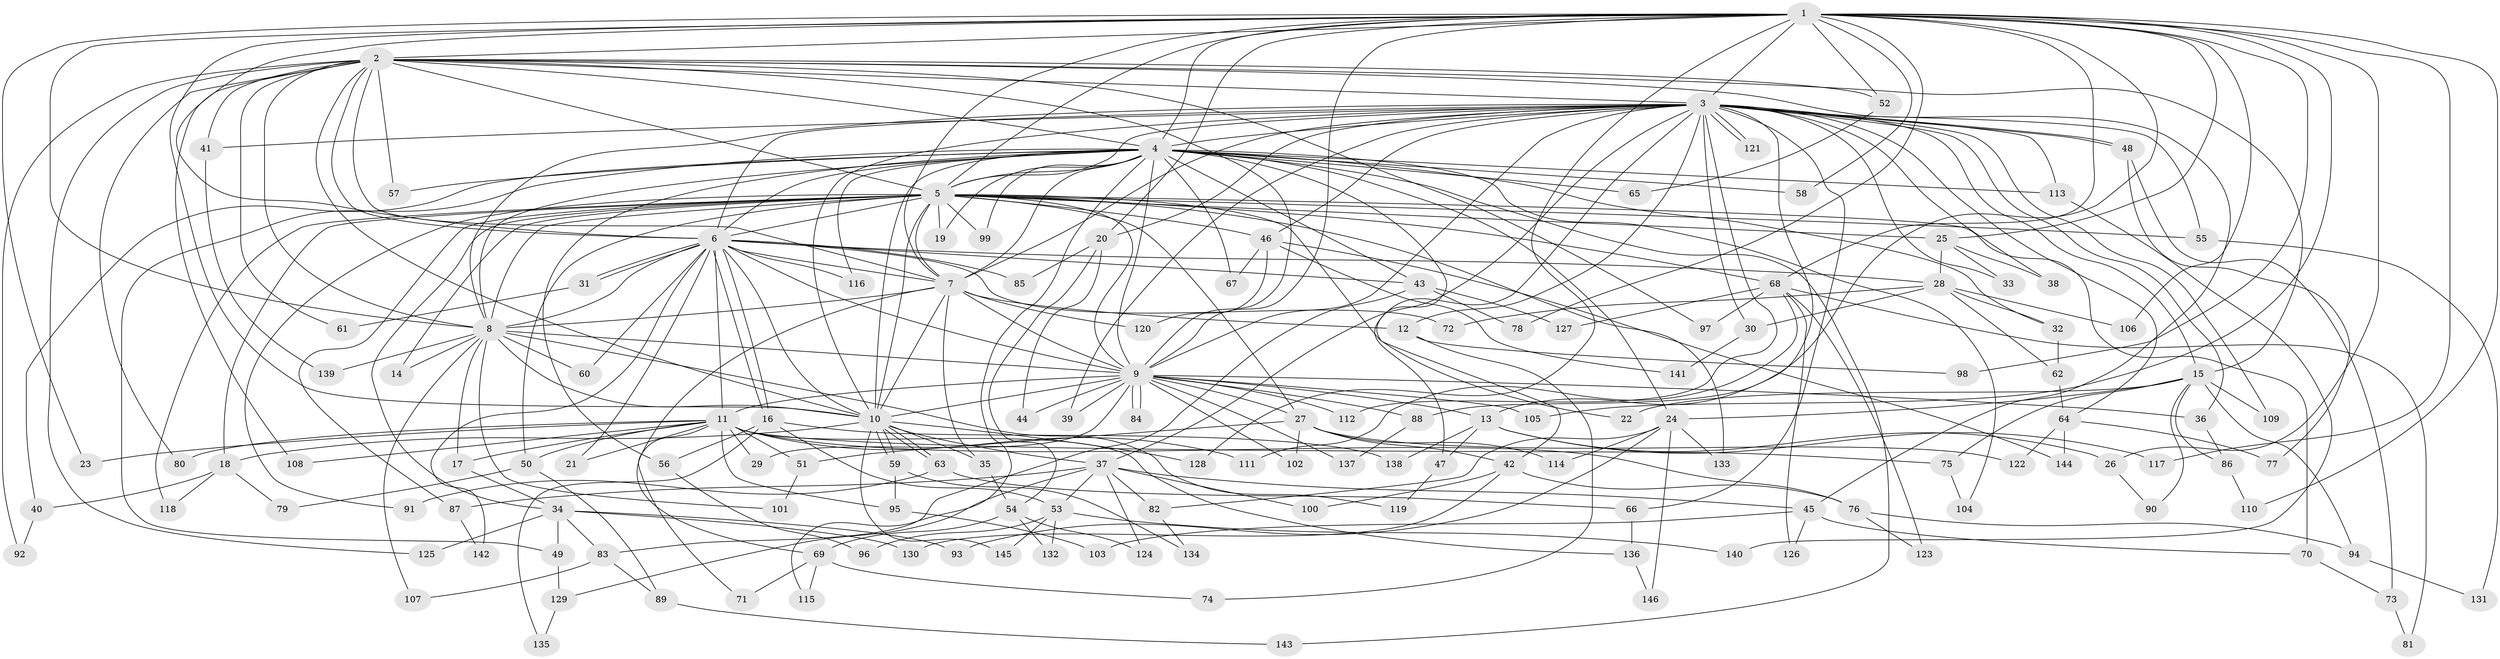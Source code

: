 // coarse degree distribution, {20: 0.0196078431372549, 26: 0.00980392156862745, 42: 0.00980392156862745, 23: 0.00980392156862745, 22: 0.00980392156862745, 11: 0.00980392156862745, 15: 0.00980392156862745, 16: 0.00980392156862745, 4: 0.0784313725490196, 6: 0.0392156862745098, 2: 0.46078431372549017, 5: 0.0392156862745098, 3: 0.21568627450980393, 7: 0.0392156862745098, 10: 0.00980392156862745, 8: 0.0196078431372549, 1: 0.00980392156862745}
// Generated by graph-tools (version 1.1) at 2025/17/03/04/25 18:17:42]
// undirected, 146 vertices, 317 edges
graph export_dot {
graph [start="1"]
  node [color=gray90,style=filled];
  1;
  2;
  3;
  4;
  5;
  6;
  7;
  8;
  9;
  10;
  11;
  12;
  13;
  14;
  15;
  16;
  17;
  18;
  19;
  20;
  21;
  22;
  23;
  24;
  25;
  26;
  27;
  28;
  29;
  30;
  31;
  32;
  33;
  34;
  35;
  36;
  37;
  38;
  39;
  40;
  41;
  42;
  43;
  44;
  45;
  46;
  47;
  48;
  49;
  50;
  51;
  52;
  53;
  54;
  55;
  56;
  57;
  58;
  59;
  60;
  61;
  62;
  63;
  64;
  65;
  66;
  67;
  68;
  69;
  70;
  71;
  72;
  73;
  74;
  75;
  76;
  77;
  78;
  79;
  80;
  81;
  82;
  83;
  84;
  85;
  86;
  87;
  88;
  89;
  90;
  91;
  92;
  93;
  94;
  95;
  96;
  97;
  98;
  99;
  100;
  101;
  102;
  103;
  104;
  105;
  106;
  107;
  108;
  109;
  110;
  111;
  112;
  113;
  114;
  115;
  116;
  117;
  118;
  119;
  120;
  121;
  122;
  123;
  124;
  125;
  126;
  127;
  128;
  129;
  130;
  131;
  132;
  133;
  134;
  135;
  136;
  137;
  138;
  139;
  140;
  141;
  142;
  143;
  144;
  145;
  146;
  1 -- 2;
  1 -- 3;
  1 -- 4;
  1 -- 5;
  1 -- 6;
  1 -- 7;
  1 -- 8;
  1 -- 9;
  1 -- 10;
  1 -- 20;
  1 -- 23;
  1 -- 25;
  1 -- 26;
  1 -- 52;
  1 -- 58;
  1 -- 68;
  1 -- 78;
  1 -- 88;
  1 -- 98;
  1 -- 105;
  1 -- 106;
  1 -- 110;
  1 -- 117;
  1 -- 128;
  2 -- 3;
  2 -- 4;
  2 -- 5;
  2 -- 6;
  2 -- 7;
  2 -- 8;
  2 -- 9;
  2 -- 10;
  2 -- 15;
  2 -- 41;
  2 -- 45;
  2 -- 52;
  2 -- 57;
  2 -- 61;
  2 -- 80;
  2 -- 92;
  2 -- 97;
  2 -- 108;
  2 -- 125;
  3 -- 4;
  3 -- 5;
  3 -- 6;
  3 -- 7;
  3 -- 8;
  3 -- 9;
  3 -- 10;
  3 -- 12;
  3 -- 13;
  3 -- 15;
  3 -- 20;
  3 -- 30;
  3 -- 33;
  3 -- 36;
  3 -- 37;
  3 -- 38;
  3 -- 39;
  3 -- 41;
  3 -- 46;
  3 -- 47;
  3 -- 48;
  3 -- 48;
  3 -- 55;
  3 -- 64;
  3 -- 66;
  3 -- 109;
  3 -- 112;
  3 -- 113;
  3 -- 121;
  3 -- 121;
  4 -- 5;
  4 -- 6;
  4 -- 7;
  4 -- 8;
  4 -- 9;
  4 -- 10;
  4 -- 19;
  4 -- 24;
  4 -- 32;
  4 -- 40;
  4 -- 42;
  4 -- 43;
  4 -- 49;
  4 -- 56;
  4 -- 57;
  4 -- 58;
  4 -- 65;
  4 -- 67;
  4 -- 99;
  4 -- 104;
  4 -- 113;
  4 -- 115;
  4 -- 116;
  4 -- 143;
  5 -- 6;
  5 -- 7;
  5 -- 8;
  5 -- 9;
  5 -- 10;
  5 -- 14;
  5 -- 18;
  5 -- 19;
  5 -- 22;
  5 -- 25;
  5 -- 27;
  5 -- 34;
  5 -- 46;
  5 -- 50;
  5 -- 55;
  5 -- 68;
  5 -- 70;
  5 -- 87;
  5 -- 91;
  5 -- 99;
  5 -- 118;
  5 -- 133;
  6 -- 7;
  6 -- 8;
  6 -- 9;
  6 -- 10;
  6 -- 11;
  6 -- 16;
  6 -- 16;
  6 -- 21;
  6 -- 28;
  6 -- 31;
  6 -- 31;
  6 -- 43;
  6 -- 60;
  6 -- 72;
  6 -- 85;
  6 -- 116;
  6 -- 142;
  7 -- 8;
  7 -- 9;
  7 -- 10;
  7 -- 12;
  7 -- 35;
  7 -- 69;
  7 -- 120;
  8 -- 9;
  8 -- 10;
  8 -- 14;
  8 -- 17;
  8 -- 60;
  8 -- 101;
  8 -- 107;
  8 -- 119;
  8 -- 139;
  9 -- 10;
  9 -- 11;
  9 -- 13;
  9 -- 27;
  9 -- 29;
  9 -- 36;
  9 -- 39;
  9 -- 44;
  9 -- 84;
  9 -- 84;
  9 -- 88;
  9 -- 102;
  9 -- 105;
  9 -- 112;
  9 -- 137;
  10 -- 18;
  10 -- 35;
  10 -- 37;
  10 -- 59;
  10 -- 59;
  10 -- 63;
  10 -- 63;
  10 -- 128;
  10 -- 145;
  11 -- 17;
  11 -- 21;
  11 -- 23;
  11 -- 29;
  11 -- 50;
  11 -- 51;
  11 -- 71;
  11 -- 75;
  11 -- 76;
  11 -- 80;
  11 -- 95;
  11 -- 108;
  11 -- 111;
  11 -- 136;
  12 -- 74;
  12 -- 98;
  13 -- 26;
  13 -- 47;
  13 -- 117;
  13 -- 138;
  15 -- 22;
  15 -- 24;
  15 -- 75;
  15 -- 86;
  15 -- 90;
  15 -- 94;
  15 -- 109;
  16 -- 53;
  16 -- 56;
  16 -- 135;
  16 -- 138;
  17 -- 34;
  18 -- 40;
  18 -- 79;
  18 -- 118;
  20 -- 44;
  20 -- 54;
  20 -- 85;
  24 -- 82;
  24 -- 93;
  24 -- 114;
  24 -- 133;
  24 -- 146;
  25 -- 28;
  25 -- 33;
  25 -- 38;
  26 -- 90;
  27 -- 42;
  27 -- 51;
  27 -- 102;
  27 -- 114;
  27 -- 122;
  28 -- 30;
  28 -- 32;
  28 -- 62;
  28 -- 72;
  28 -- 106;
  30 -- 141;
  31 -- 61;
  32 -- 62;
  34 -- 49;
  34 -- 83;
  34 -- 93;
  34 -- 125;
  34 -- 130;
  35 -- 54;
  36 -- 86;
  37 -- 45;
  37 -- 53;
  37 -- 82;
  37 -- 87;
  37 -- 100;
  37 -- 124;
  37 -- 129;
  40 -- 92;
  41 -- 139;
  42 -- 76;
  42 -- 100;
  42 -- 130;
  43 -- 78;
  43 -- 83;
  43 -- 127;
  45 -- 70;
  45 -- 103;
  45 -- 126;
  46 -- 67;
  46 -- 120;
  46 -- 141;
  46 -- 144;
  47 -- 119;
  48 -- 73;
  48 -- 77;
  49 -- 129;
  50 -- 79;
  50 -- 89;
  51 -- 101;
  52 -- 65;
  53 -- 96;
  53 -- 132;
  53 -- 140;
  53 -- 145;
  54 -- 69;
  54 -- 124;
  54 -- 132;
  55 -- 131;
  56 -- 96;
  59 -- 95;
  59 -- 134;
  62 -- 64;
  63 -- 66;
  63 -- 91;
  64 -- 77;
  64 -- 122;
  64 -- 144;
  66 -- 136;
  68 -- 81;
  68 -- 97;
  68 -- 111;
  68 -- 123;
  68 -- 126;
  68 -- 127;
  69 -- 71;
  69 -- 74;
  69 -- 115;
  70 -- 73;
  73 -- 81;
  75 -- 104;
  76 -- 94;
  76 -- 123;
  82 -- 134;
  83 -- 89;
  83 -- 107;
  86 -- 110;
  87 -- 142;
  88 -- 137;
  89 -- 143;
  94 -- 131;
  95 -- 103;
  113 -- 140;
  129 -- 135;
  136 -- 146;
}
